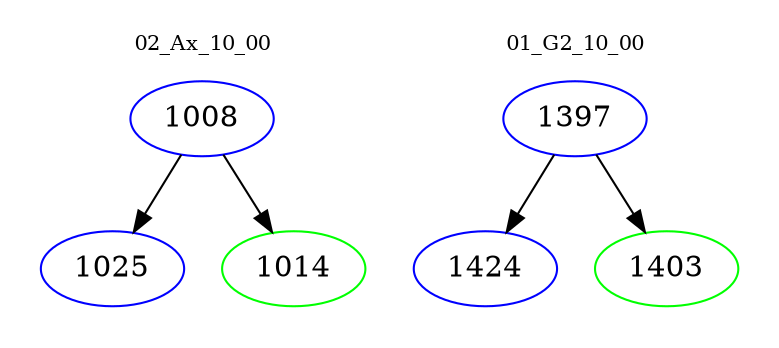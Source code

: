 digraph{
subgraph cluster_0 {
color = white
label = "02_Ax_10_00";
fontsize=10;
T0_1008 [label="1008", color="blue"]
T0_1008 -> T0_1025 [color="black"]
T0_1025 [label="1025", color="blue"]
T0_1008 -> T0_1014 [color="black"]
T0_1014 [label="1014", color="green"]
}
subgraph cluster_1 {
color = white
label = "01_G2_10_00";
fontsize=10;
T1_1397 [label="1397", color="blue"]
T1_1397 -> T1_1424 [color="black"]
T1_1424 [label="1424", color="blue"]
T1_1397 -> T1_1403 [color="black"]
T1_1403 [label="1403", color="green"]
}
}
